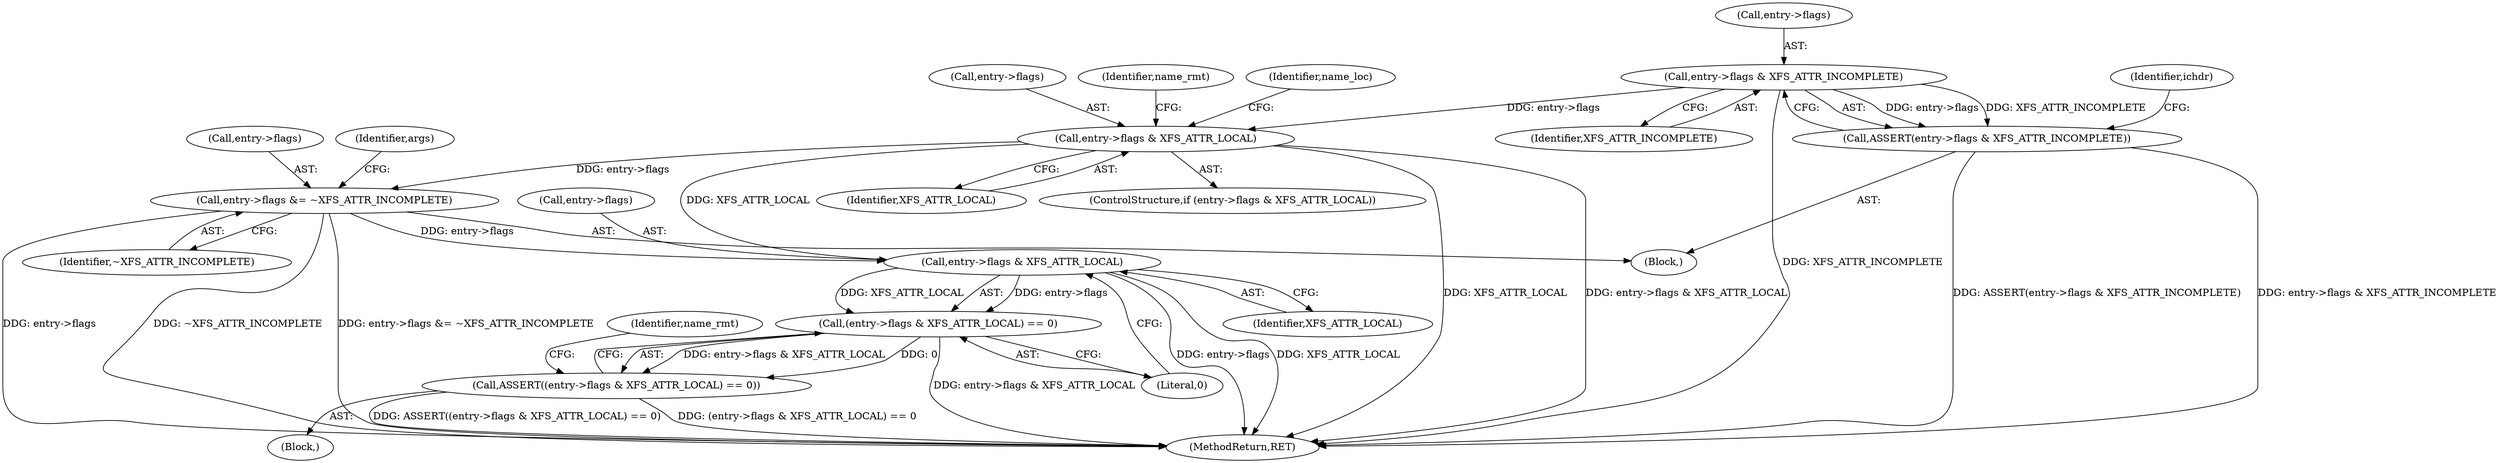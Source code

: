 digraph "0_linux_8275cdd0e7ac550dcce2b3ef6d2fb3b808c1ae59_3@pointer" {
"1000151" [label="(Call,entry->flags & XFS_ATTR_INCOMPLETE)"];
"1000150" [label="(Call,ASSERT(entry->flags & XFS_ATTR_INCOMPLETE))"];
"1000175" [label="(Call,entry->flags & XFS_ATTR_LOCAL)"];
"1000245" [label="(Call,entry->flags &= ~XFS_ATTR_INCOMPLETE)"];
"1000268" [label="(Call,entry->flags & XFS_ATTR_LOCAL)"];
"1000267" [label="(Call,(entry->flags & XFS_ATTR_LOCAL) == 0)"];
"1000266" [label="(Call,ASSERT((entry->flags & XFS_ATTR_LOCAL) == 0))"];
"1000267" [label="(Call,(entry->flags & XFS_ATTR_LOCAL) == 0)"];
"1000275" [label="(Identifier,name_rmt)"];
"1000265" [label="(Block,)"];
"1000150" [label="(Call,ASSERT(entry->flags & XFS_ATTR_INCOMPLETE))"];
"1000252" [label="(Identifier,args)"];
"1000203" [label="(Identifier,name_rmt)"];
"1000152" [label="(Call,entry->flags)"];
"1000155" [label="(Identifier,XFS_ATTR_INCOMPLETE)"];
"1000182" [label="(Identifier,name_loc)"];
"1000174" [label="(ControlStructure,if (entry->flags & XFS_ATTR_LOCAL))"];
"1000269" [label="(Call,entry->flags)"];
"1000266" [label="(Call,ASSERT((entry->flags & XFS_ATTR_LOCAL) == 0))"];
"1000272" [label="(Identifier,XFS_ATTR_LOCAL)"];
"1000249" [label="(Identifier,~XFS_ATTR_INCOMPLETE)"];
"1000176" [label="(Call,entry->flags)"];
"1000273" [label="(Literal,0)"];
"1000245" [label="(Call,entry->flags &= ~XFS_ATTR_INCOMPLETE)"];
"1000158" [label="(Identifier,ichdr)"];
"1000175" [label="(Call,entry->flags & XFS_ATTR_LOCAL)"];
"1000268" [label="(Call,entry->flags & XFS_ATTR_LOCAL)"];
"1000317" [label="(MethodReturn,RET)"];
"1000246" [label="(Call,entry->flags)"];
"1000179" [label="(Identifier,XFS_ATTR_LOCAL)"];
"1000104" [label="(Block,)"];
"1000151" [label="(Call,entry->flags & XFS_ATTR_INCOMPLETE)"];
"1000151" -> "1000150"  [label="AST: "];
"1000151" -> "1000155"  [label="CFG: "];
"1000152" -> "1000151"  [label="AST: "];
"1000155" -> "1000151"  [label="AST: "];
"1000150" -> "1000151"  [label="CFG: "];
"1000151" -> "1000317"  [label="DDG: XFS_ATTR_INCOMPLETE"];
"1000151" -> "1000150"  [label="DDG: entry->flags"];
"1000151" -> "1000150"  [label="DDG: XFS_ATTR_INCOMPLETE"];
"1000151" -> "1000175"  [label="DDG: entry->flags"];
"1000150" -> "1000104"  [label="AST: "];
"1000158" -> "1000150"  [label="CFG: "];
"1000150" -> "1000317"  [label="DDG: entry->flags & XFS_ATTR_INCOMPLETE"];
"1000150" -> "1000317"  [label="DDG: ASSERT(entry->flags & XFS_ATTR_INCOMPLETE)"];
"1000175" -> "1000174"  [label="AST: "];
"1000175" -> "1000179"  [label="CFG: "];
"1000176" -> "1000175"  [label="AST: "];
"1000179" -> "1000175"  [label="AST: "];
"1000182" -> "1000175"  [label="CFG: "];
"1000203" -> "1000175"  [label="CFG: "];
"1000175" -> "1000317"  [label="DDG: XFS_ATTR_LOCAL"];
"1000175" -> "1000317"  [label="DDG: entry->flags & XFS_ATTR_LOCAL"];
"1000175" -> "1000245"  [label="DDG: entry->flags"];
"1000175" -> "1000268"  [label="DDG: XFS_ATTR_LOCAL"];
"1000245" -> "1000104"  [label="AST: "];
"1000245" -> "1000249"  [label="CFG: "];
"1000246" -> "1000245"  [label="AST: "];
"1000249" -> "1000245"  [label="AST: "];
"1000252" -> "1000245"  [label="CFG: "];
"1000245" -> "1000317"  [label="DDG: entry->flags &= ~XFS_ATTR_INCOMPLETE"];
"1000245" -> "1000317"  [label="DDG: entry->flags"];
"1000245" -> "1000317"  [label="DDG: ~XFS_ATTR_INCOMPLETE"];
"1000245" -> "1000268"  [label="DDG: entry->flags"];
"1000268" -> "1000267"  [label="AST: "];
"1000268" -> "1000272"  [label="CFG: "];
"1000269" -> "1000268"  [label="AST: "];
"1000272" -> "1000268"  [label="AST: "];
"1000273" -> "1000268"  [label="CFG: "];
"1000268" -> "1000317"  [label="DDG: entry->flags"];
"1000268" -> "1000317"  [label="DDG: XFS_ATTR_LOCAL"];
"1000268" -> "1000267"  [label="DDG: entry->flags"];
"1000268" -> "1000267"  [label="DDG: XFS_ATTR_LOCAL"];
"1000267" -> "1000266"  [label="AST: "];
"1000267" -> "1000273"  [label="CFG: "];
"1000273" -> "1000267"  [label="AST: "];
"1000266" -> "1000267"  [label="CFG: "];
"1000267" -> "1000317"  [label="DDG: entry->flags & XFS_ATTR_LOCAL"];
"1000267" -> "1000266"  [label="DDG: entry->flags & XFS_ATTR_LOCAL"];
"1000267" -> "1000266"  [label="DDG: 0"];
"1000266" -> "1000265"  [label="AST: "];
"1000275" -> "1000266"  [label="CFG: "];
"1000266" -> "1000317"  [label="DDG: ASSERT((entry->flags & XFS_ATTR_LOCAL) == 0)"];
"1000266" -> "1000317"  [label="DDG: (entry->flags & XFS_ATTR_LOCAL) == 0"];
}
